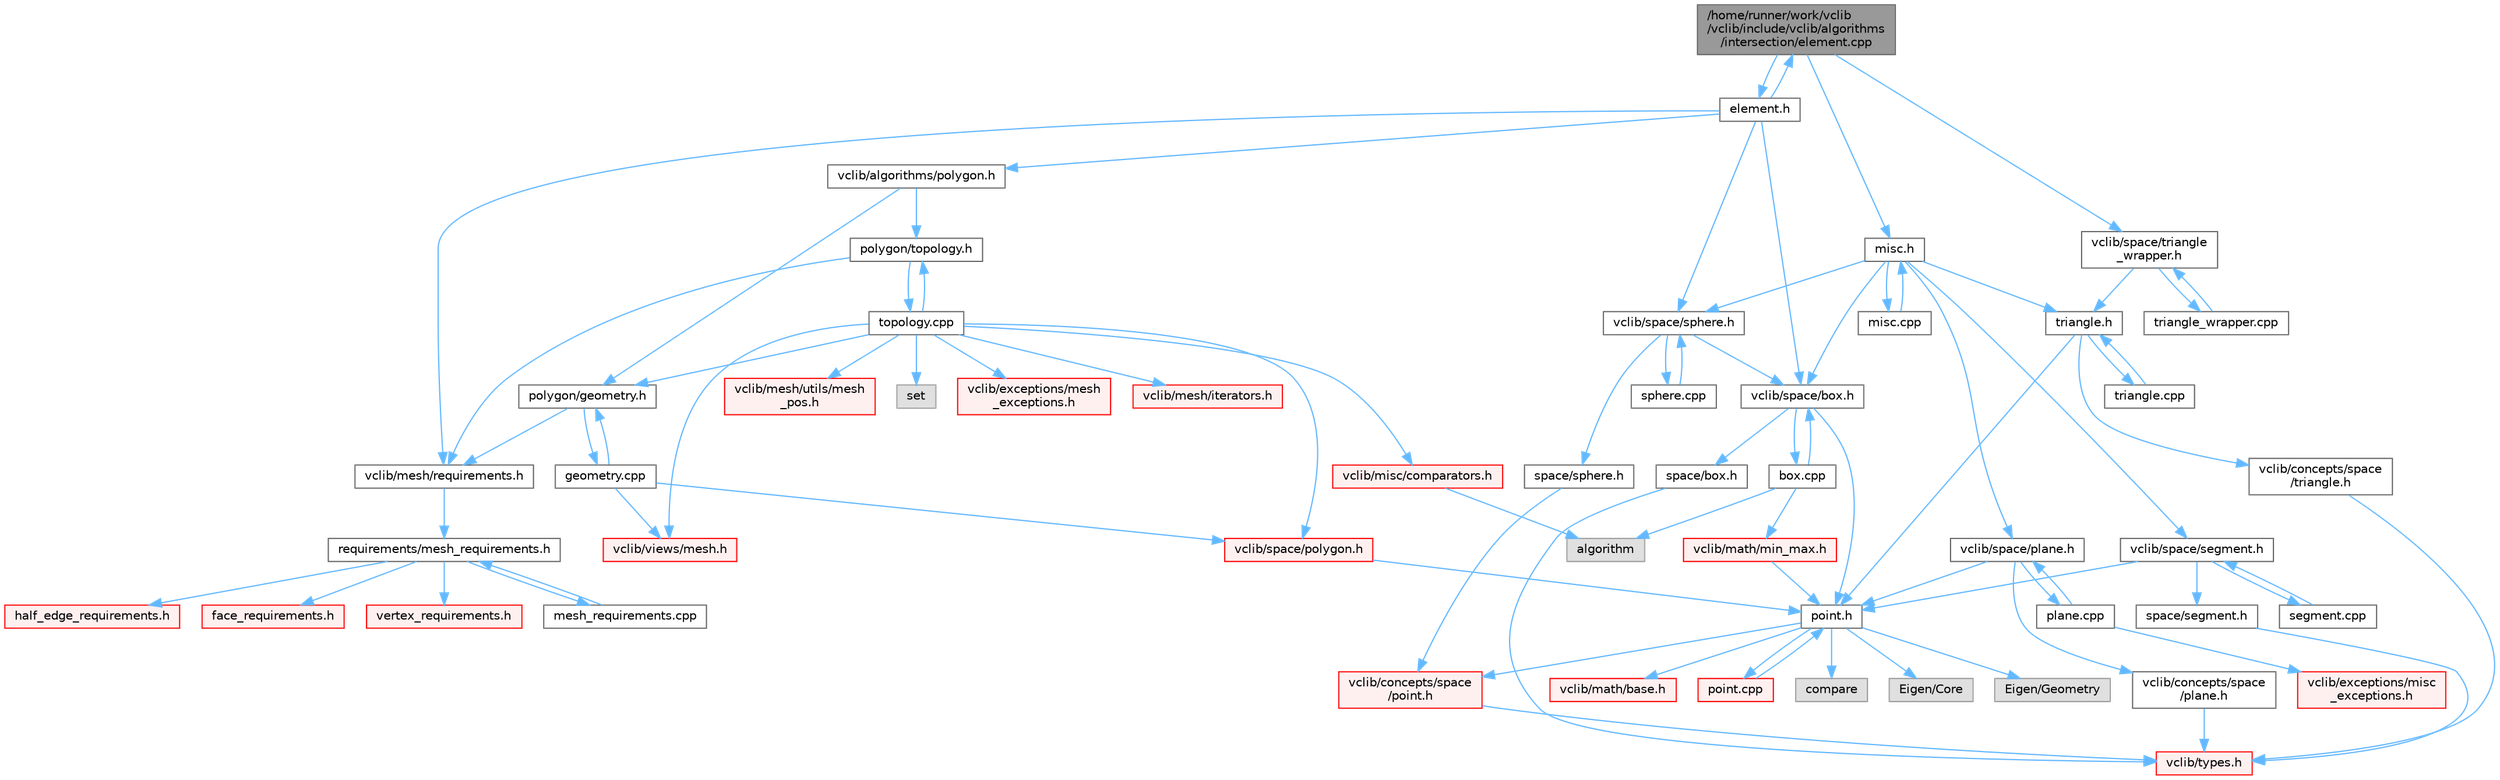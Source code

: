 digraph "/home/runner/work/vclib/vclib/include/vclib/algorithms/intersection/element.cpp"
{
 // LATEX_PDF_SIZE
  bgcolor="transparent";
  edge [fontname=Helvetica,fontsize=10,labelfontname=Helvetica,labelfontsize=10];
  node [fontname=Helvetica,fontsize=10,shape=box,height=0.2,width=0.4];
  Node1 [label="/home/runner/work/vclib\l/vclib/include/vclib/algorithms\l/intersection/element.cpp",height=0.2,width=0.4,color="gray40", fillcolor="grey60", style="filled", fontcolor="black",tooltip=" "];
  Node1 -> Node2 [color="steelblue1",style="solid"];
  Node2 [label="element.h",height=0.2,width=0.4,color="grey40", fillcolor="white", style="filled",URL="$algorithms_2intersection_2element_8h.html",tooltip=" "];
  Node2 -> Node3 [color="steelblue1",style="solid"];
  Node3 [label="vclib/algorithms/polygon.h",height=0.2,width=0.4,color="grey40", fillcolor="white", style="filled",URL="$algorithms_2polygon_8h.html",tooltip=" "];
  Node3 -> Node4 [color="steelblue1",style="solid"];
  Node4 [label="polygon/geometry.h",height=0.2,width=0.4,color="grey40", fillcolor="white", style="filled",URL="$geometry_8h.html",tooltip=" "];
  Node4 -> Node5 [color="steelblue1",style="solid"];
  Node5 [label="vclib/mesh/requirements.h",height=0.2,width=0.4,color="grey40", fillcolor="white", style="filled",URL="$requirements_8h.html",tooltip=" "];
  Node5 -> Node6 [color="steelblue1",style="solid"];
  Node6 [label="requirements/mesh_requirements.h",height=0.2,width=0.4,color="grey40", fillcolor="white", style="filled",URL="$mesh__requirements_8h.html",tooltip=" "];
  Node6 -> Node7 [color="steelblue1",style="solid"];
  Node7 [label="half_edge_requirements.h",height=0.2,width=0.4,color="red", fillcolor="#FFF0F0", style="filled",URL="$half__edge__requirements_8h.html",tooltip=" "];
  Node6 -> Node151 [color="steelblue1",style="solid"];
  Node151 [label="face_requirements.h",height=0.2,width=0.4,color="red", fillcolor="#FFF0F0", style="filled",URL="$face__requirements_8h.html",tooltip=" "];
  Node6 -> Node70 [color="steelblue1",style="solid"];
  Node70 [label="vertex_requirements.h",height=0.2,width=0.4,color="red", fillcolor="#FFF0F0", style="filled",URL="$vertex__requirements_8h.html",tooltip=" "];
  Node6 -> Node176 [color="steelblue1",style="solid"];
  Node176 [label="mesh_requirements.cpp",height=0.2,width=0.4,color="grey40", fillcolor="white", style="filled",URL="$mesh__requirements_8cpp.html",tooltip=" "];
  Node176 -> Node6 [color="steelblue1",style="solid"];
  Node4 -> Node177 [color="steelblue1",style="solid"];
  Node177 [label="geometry.cpp",height=0.2,width=0.4,color="grey40", fillcolor="white", style="filled",URL="$geometry_8cpp.html",tooltip=" "];
  Node177 -> Node4 [color="steelblue1",style="solid"];
  Node177 -> Node178 [color="steelblue1",style="solid"];
  Node178 [label="vclib/space/polygon.h",height=0.2,width=0.4,color="red", fillcolor="#FFF0F0", style="filled",URL="$space_2polygon_8h.html",tooltip=" "];
  Node178 -> Node30 [color="steelblue1",style="solid"];
  Node30 [label="point.h",height=0.2,width=0.4,color="grey40", fillcolor="white", style="filled",URL="$space_2point_8h.html",tooltip=" "];
  Node30 -> Node31 [color="steelblue1",style="solid"];
  Node31 [label="compare",height=0.2,width=0.4,color="grey60", fillcolor="#E0E0E0", style="filled",tooltip=" "];
  Node30 -> Node32 [color="steelblue1",style="solid"];
  Node32 [label="Eigen/Core",height=0.2,width=0.4,color="grey60", fillcolor="#E0E0E0", style="filled",tooltip=" "];
  Node30 -> Node33 [color="steelblue1",style="solid"];
  Node33 [label="Eigen/Geometry",height=0.2,width=0.4,color="grey60", fillcolor="#E0E0E0", style="filled",tooltip=" "];
  Node30 -> Node34 [color="steelblue1",style="solid"];
  Node34 [label="vclib/concepts/space\l/point.h",height=0.2,width=0.4,color="red", fillcolor="#FFF0F0", style="filled",URL="$concepts_2space_2point_8h.html",tooltip=" "];
  Node34 -> Node13 [color="steelblue1",style="solid"];
  Node13 [label="vclib/types.h",height=0.2,width=0.4,color="red", fillcolor="#FFF0F0", style="filled",URL="$types_8h.html",tooltip=" "];
  Node30 -> Node37 [color="steelblue1",style="solid"];
  Node37 [label="vclib/math/base.h",height=0.2,width=0.4,color="red", fillcolor="#FFF0F0", style="filled",URL="$math_2base_8h.html",tooltip=" "];
  Node30 -> Node40 [color="steelblue1",style="solid"];
  Node40 [label="point.cpp",height=0.2,width=0.4,color="red", fillcolor="#FFF0F0", style="filled",URL="$point_8cpp.html",tooltip=" "];
  Node40 -> Node30 [color="steelblue1",style="solid"];
  Node177 -> Node191 [color="steelblue1",style="solid"];
  Node191 [label="vclib/views/mesh.h",height=0.2,width=0.4,color="red", fillcolor="#FFF0F0", style="filled",URL="$views_2mesh_8h.html",tooltip=" "];
  Node3 -> Node211 [color="steelblue1",style="solid"];
  Node211 [label="polygon/topology.h",height=0.2,width=0.4,color="grey40", fillcolor="white", style="filled",URL="$polygon_2topology_8h.html",tooltip=" "];
  Node211 -> Node5 [color="steelblue1",style="solid"];
  Node211 -> Node212 [color="steelblue1",style="solid"];
  Node212 [label="topology.cpp",height=0.2,width=0.4,color="grey40", fillcolor="white", style="filled",URL="$polygon_2topology_8cpp.html",tooltip=" "];
  Node212 -> Node211 [color="steelblue1",style="solid"];
  Node212 -> Node213 [color="steelblue1",style="solid"];
  Node213 [label="set",height=0.2,width=0.4,color="grey60", fillcolor="#E0E0E0", style="filled",tooltip=" "];
  Node212 -> Node72 [color="steelblue1",style="solid"];
  Node72 [label="vclib/exceptions/mesh\l_exceptions.h",height=0.2,width=0.4,color="red", fillcolor="#FFF0F0", style="filled",URL="$mesh__exceptions_8h.html",tooltip=" "];
  Node212 -> Node214 [color="steelblue1",style="solid"];
  Node214 [label="vclib/mesh/iterators.h",height=0.2,width=0.4,color="red", fillcolor="#FFF0F0", style="filled",URL="$mesh_2iterators_8h.html",tooltip=" "];
  Node212 -> Node218 [color="steelblue1",style="solid"];
  Node218 [label="vclib/mesh/utils/mesh\l_pos.h",height=0.2,width=0.4,color="red", fillcolor="#FFF0F0", style="filled",URL="$mesh__pos_8h.html",tooltip=" "];
  Node212 -> Node191 [color="steelblue1",style="solid"];
  Node212 -> Node220 [color="steelblue1",style="solid"];
  Node220 [label="vclib/misc/comparators.h",height=0.2,width=0.4,color="red", fillcolor="#FFF0F0", style="filled",URL="$comparators_8h.html",tooltip=" "];
  Node220 -> Node90 [color="steelblue1",style="solid"];
  Node90 [label="algorithm",height=0.2,width=0.4,color="grey60", fillcolor="#E0E0E0", style="filled",tooltip=" "];
  Node212 -> Node178 [color="steelblue1",style="solid"];
  Node212 -> Node4 [color="steelblue1",style="solid"];
  Node2 -> Node5 [color="steelblue1",style="solid"];
  Node2 -> Node222 [color="steelblue1",style="solid"];
  Node222 [label="vclib/space/box.h",height=0.2,width=0.4,color="grey40", fillcolor="white", style="filled",URL="$space_2box_8h.html",tooltip=" "];
  Node222 -> Node197 [color="steelblue1",style="solid"];
  Node197 [label="space/box.h",height=0.2,width=0.4,color="grey40", fillcolor="white", style="filled",URL="$concepts_2space_2box_8h.html",tooltip=" "];
  Node197 -> Node13 [color="steelblue1",style="solid"];
  Node222 -> Node30 [color="steelblue1",style="solid"];
  Node222 -> Node223 [color="steelblue1",style="solid"];
  Node223 [label="box.cpp",height=0.2,width=0.4,color="grey40", fillcolor="white", style="filled",URL="$box_8cpp.html",tooltip=" "];
  Node223 -> Node222 [color="steelblue1",style="solid"];
  Node223 -> Node90 [color="steelblue1",style="solid"];
  Node223 -> Node224 [color="steelblue1",style="solid"];
  Node224 [label="vclib/math/min_max.h",height=0.2,width=0.4,color="red", fillcolor="#FFF0F0", style="filled",URL="$min__max_8h.html",tooltip=" "];
  Node224 -> Node30 [color="steelblue1",style="solid"];
  Node2 -> Node226 [color="steelblue1",style="solid"];
  Node226 [label="vclib/space/sphere.h",height=0.2,width=0.4,color="grey40", fillcolor="white", style="filled",URL="$space_2sphere_8h.html",tooltip=" "];
  Node226 -> Node201 [color="steelblue1",style="solid"];
  Node201 [label="space/sphere.h",height=0.2,width=0.4,color="grey40", fillcolor="white", style="filled",URL="$concepts_2space_2sphere_8h.html",tooltip=" "];
  Node201 -> Node34 [color="steelblue1",style="solid"];
  Node226 -> Node222 [color="steelblue1",style="solid"];
  Node226 -> Node227 [color="steelblue1",style="solid"];
  Node227 [label="sphere.cpp",height=0.2,width=0.4,color="grey40", fillcolor="white", style="filled",URL="$space_2sphere_8cpp.html",tooltip=" "];
  Node227 -> Node226 [color="steelblue1",style="solid"];
  Node2 -> Node1 [color="steelblue1",style="solid"];
  Node1 -> Node228 [color="steelblue1",style="solid"];
  Node228 [label="misc.h",height=0.2,width=0.4,color="grey40", fillcolor="white", style="filled",URL="$intersection_2misc_8h.html",tooltip=" "];
  Node228 -> Node222 [color="steelblue1",style="solid"];
  Node228 -> Node229 [color="steelblue1",style="solid"];
  Node229 [label="vclib/space/plane.h",height=0.2,width=0.4,color="grey40", fillcolor="white", style="filled",URL="$space_2plane_8h.html",tooltip=" "];
  Node229 -> Node230 [color="steelblue1",style="solid"];
  Node230 [label="vclib/concepts/space\l/plane.h",height=0.2,width=0.4,color="grey40", fillcolor="white", style="filled",URL="$concepts_2space_2plane_8h.html",tooltip=" "];
  Node230 -> Node13 [color="steelblue1",style="solid"];
  Node229 -> Node30 [color="steelblue1",style="solid"];
  Node229 -> Node231 [color="steelblue1",style="solid"];
  Node231 [label="plane.cpp",height=0.2,width=0.4,color="grey40", fillcolor="white", style="filled",URL="$plane_8cpp.html",tooltip=" "];
  Node231 -> Node229 [color="steelblue1",style="solid"];
  Node231 -> Node232 [color="steelblue1",style="solid"];
  Node232 [label="vclib/exceptions/misc\l_exceptions.h",height=0.2,width=0.4,color="red", fillcolor="#FFF0F0", style="filled",URL="$misc__exceptions_8h.html",tooltip=" "];
  Node228 -> Node233 [color="steelblue1",style="solid"];
  Node233 [label="vclib/space/segment.h",height=0.2,width=0.4,color="grey40", fillcolor="white", style="filled",URL="$space_2segment_8h.html",tooltip=" "];
  Node233 -> Node200 [color="steelblue1",style="solid"];
  Node200 [label="space/segment.h",height=0.2,width=0.4,color="grey40", fillcolor="white", style="filled",URL="$concepts_2space_2segment_8h.html",tooltip=" "];
  Node200 -> Node13 [color="steelblue1",style="solid"];
  Node233 -> Node30 [color="steelblue1",style="solid"];
  Node233 -> Node234 [color="steelblue1",style="solid"];
  Node234 [label="segment.cpp",height=0.2,width=0.4,color="grey40", fillcolor="white", style="filled",URL="$segment_8cpp.html",tooltip=" "];
  Node234 -> Node233 [color="steelblue1",style="solid"];
  Node228 -> Node226 [color="steelblue1",style="solid"];
  Node228 -> Node187 [color="steelblue1",style="solid"];
  Node187 [label="triangle.h",height=0.2,width=0.4,color="grey40", fillcolor="white", style="filled",URL="$space_2triangle_8h.html",tooltip=" "];
  Node187 -> Node188 [color="steelblue1",style="solid"];
  Node188 [label="vclib/concepts/space\l/triangle.h",height=0.2,width=0.4,color="grey40", fillcolor="white", style="filled",URL="$concepts_2space_2triangle_8h.html",tooltip=" "];
  Node188 -> Node13 [color="steelblue1",style="solid"];
  Node187 -> Node30 [color="steelblue1",style="solid"];
  Node187 -> Node189 [color="steelblue1",style="solid"];
  Node189 [label="triangle.cpp",height=0.2,width=0.4,color="grey40", fillcolor="white", style="filled",URL="$triangle_8cpp.html",tooltip=" "];
  Node189 -> Node187 [color="steelblue1",style="solid"];
  Node228 -> Node235 [color="steelblue1",style="solid"];
  Node235 [label="misc.cpp",height=0.2,width=0.4,color="grey40", fillcolor="white", style="filled",URL="$intersection_2misc_8cpp.html",tooltip=" "];
  Node235 -> Node228 [color="steelblue1",style="solid"];
  Node1 -> Node236 [color="steelblue1",style="solid"];
  Node236 [label="vclib/space/triangle\l_wrapper.h",height=0.2,width=0.4,color="grey40", fillcolor="white", style="filled",URL="$triangle__wrapper_8h.html",tooltip=" "];
  Node236 -> Node187 [color="steelblue1",style="solid"];
  Node236 -> Node237 [color="steelblue1",style="solid"];
  Node237 [label="triangle_wrapper.cpp",height=0.2,width=0.4,color="grey40", fillcolor="white", style="filled",URL="$triangle__wrapper_8cpp.html",tooltip=" "];
  Node237 -> Node236 [color="steelblue1",style="solid"];
}
